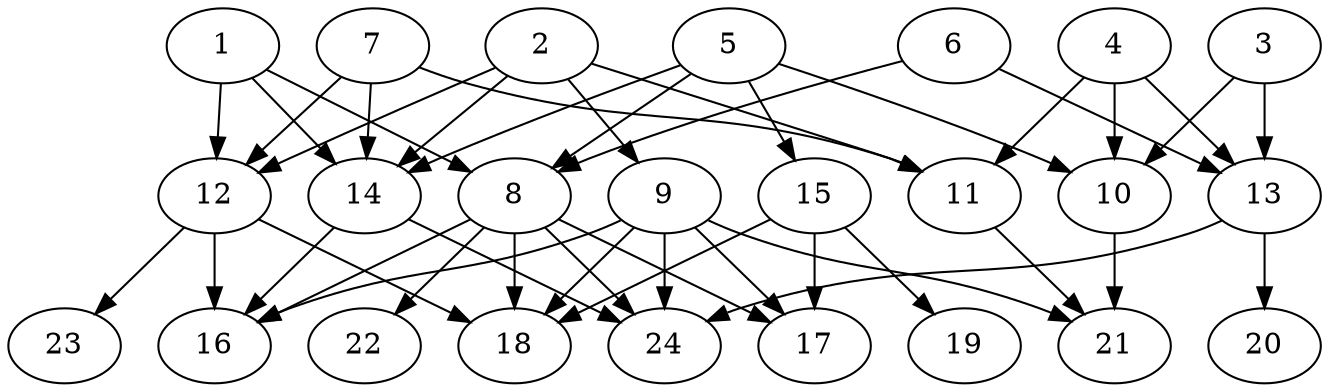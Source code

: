 // DAG (tier=2-normal, mode=compute, n=24, ccr=0.369, fat=0.637, density=0.524, regular=0.572, jump=0.189, mindata=524288, maxdata=8388608)
// DAG automatically generated by daggen at Sun Aug 24 16:33:33 2025
// /home/ermia/Project/Environments/daggen/bin/daggen --dot --ccr 0.369 --fat 0.637 --regular 0.572 --density 0.524 --jump 0.189 --mindata 524288 --maxdata 8388608 -n 24 
digraph G {
  1 [size="1447773151317727", alpha="0.15", expect_size="723886575658863"]
  1 -> 8 [size ="41978012106752"]
  1 -> 12 [size ="41978012106752"]
  1 -> 14 [size ="41978012106752"]
  2 [size="529396595163136000", alpha="0.13", expect_size="264698297581568000"]
  2 -> 9 [size ="5235330252800"]
  2 -> 11 [size ="5235330252800"]
  2 -> 12 [size ="5235330252800"]
  2 -> 14 [size ="5235330252800"]
  3 [size="28951673630069164", alpha="0.00", expect_size="14475836815034582"]
  3 -> 10 [size ="17637048320000"]
  3 -> 13 [size ="17637048320000"]
  4 [size="1861526025711844", alpha="0.10", expect_size="930763012855922"]
  4 -> 10 [size ="171003661516800"]
  4 -> 11 [size ="171003661516800"]
  4 -> 13 [size ="171003661516800"]
  5 [size="907387921865492352", alpha="0.18", expect_size="453693960932746176"]
  5 -> 8 [size ="348446208819200"]
  5 -> 10 [size ="348446208819200"]
  5 -> 14 [size ="348446208819200"]
  5 -> 15 [size ="348446208819200"]
  6 [size="12263234371523182592", alpha="0.16", expect_size="6131617185761591296"]
  6 -> 8 [size ="42542859026432"]
  6 -> 13 [size ="42542859026432"]
  7 [size="279954346558036736", alpha="0.03", expect_size="139977173279018368"]
  7 -> 11 [size ="253202045861888"]
  7 -> 12 [size ="253202045861888"]
  7 -> 14 [size ="253202045861888"]
  8 [size="436872284737634304000", alpha="0.02", expect_size="218436142368817152000"]
  8 -> 16 [size ="460602526924800"]
  8 -> 17 [size ="460602526924800"]
  8 -> 18 [size ="460602526924800"]
  8 -> 22 [size ="460602526924800"]
  8 -> 24 [size ="460602526924800"]
  9 [size="3901850932067244", alpha="0.07", expect_size="1950925466033622"]
  9 -> 16 [size ="69868682477568"]
  9 -> 17 [size ="69868682477568"]
  9 -> 18 [size ="69868682477568"]
  9 -> 21 [size ="69868682477568"]
  9 -> 24 [size ="69868682477568"]
  10 [size="1118506996358532", alpha="0.10", expect_size="559253498179266"]
  10 -> 21 [size ="89314927050752"]
  11 [size="604065328279305472", alpha="0.03", expect_size="302032664139652736"]
  11 -> 21 [size ="256067502080000"]
  12 [size="172885011472601056", alpha="0.12", expect_size="86442505736300528"]
  12 -> 16 [size ="413511742128128"]
  12 -> 18 [size ="413511742128128"]
  12 -> 23 [size ="413511742128128"]
  13 [size="588667805284192256", alpha="0.03", expect_size="294333902642096128"]
  13 -> 20 [size ="466589174464512"]
  13 -> 24 [size ="466589174464512"]
  14 [size="167204013136150528", alpha="0.13", expect_size="83602006568075264"]
  14 -> 16 [size ="2428032253952"]
  14 -> 24 [size ="2428032253952"]
  15 [size="81654381537945728", alpha="0.08", expect_size="40827190768972864"]
  15 -> 17 [size ="152233102540800"]
  15 -> 18 [size ="152233102540800"]
  15 -> 19 [size ="152233102540800"]
  16 [size="453528631260110389248", alpha="0.04", expect_size="226764315630055194624"]
  17 [size="260135883642708688896", alpha="0.02", expect_size="130067941821354344448"]
  18 [size="5101927839619759", alpha="0.02", expect_size="2550963919809879"]
  19 [size="40124145483280848", alpha="0.04", expect_size="20062072741640424"]
  20 [size="1804867953183686656", alpha="0.20", expect_size="902433976591843328"]
  21 [size="28415065543671808000", alpha="0.06", expect_size="14207532771835904000"]
  22 [size="1684897821526762", alpha="0.00", expect_size="842448910763381"]
  23 [size="812456039232442", alpha="0.00", expect_size="406228019616221"]
  24 [size="698706031021348224", alpha="0.08", expect_size="349353015510674112"]
}